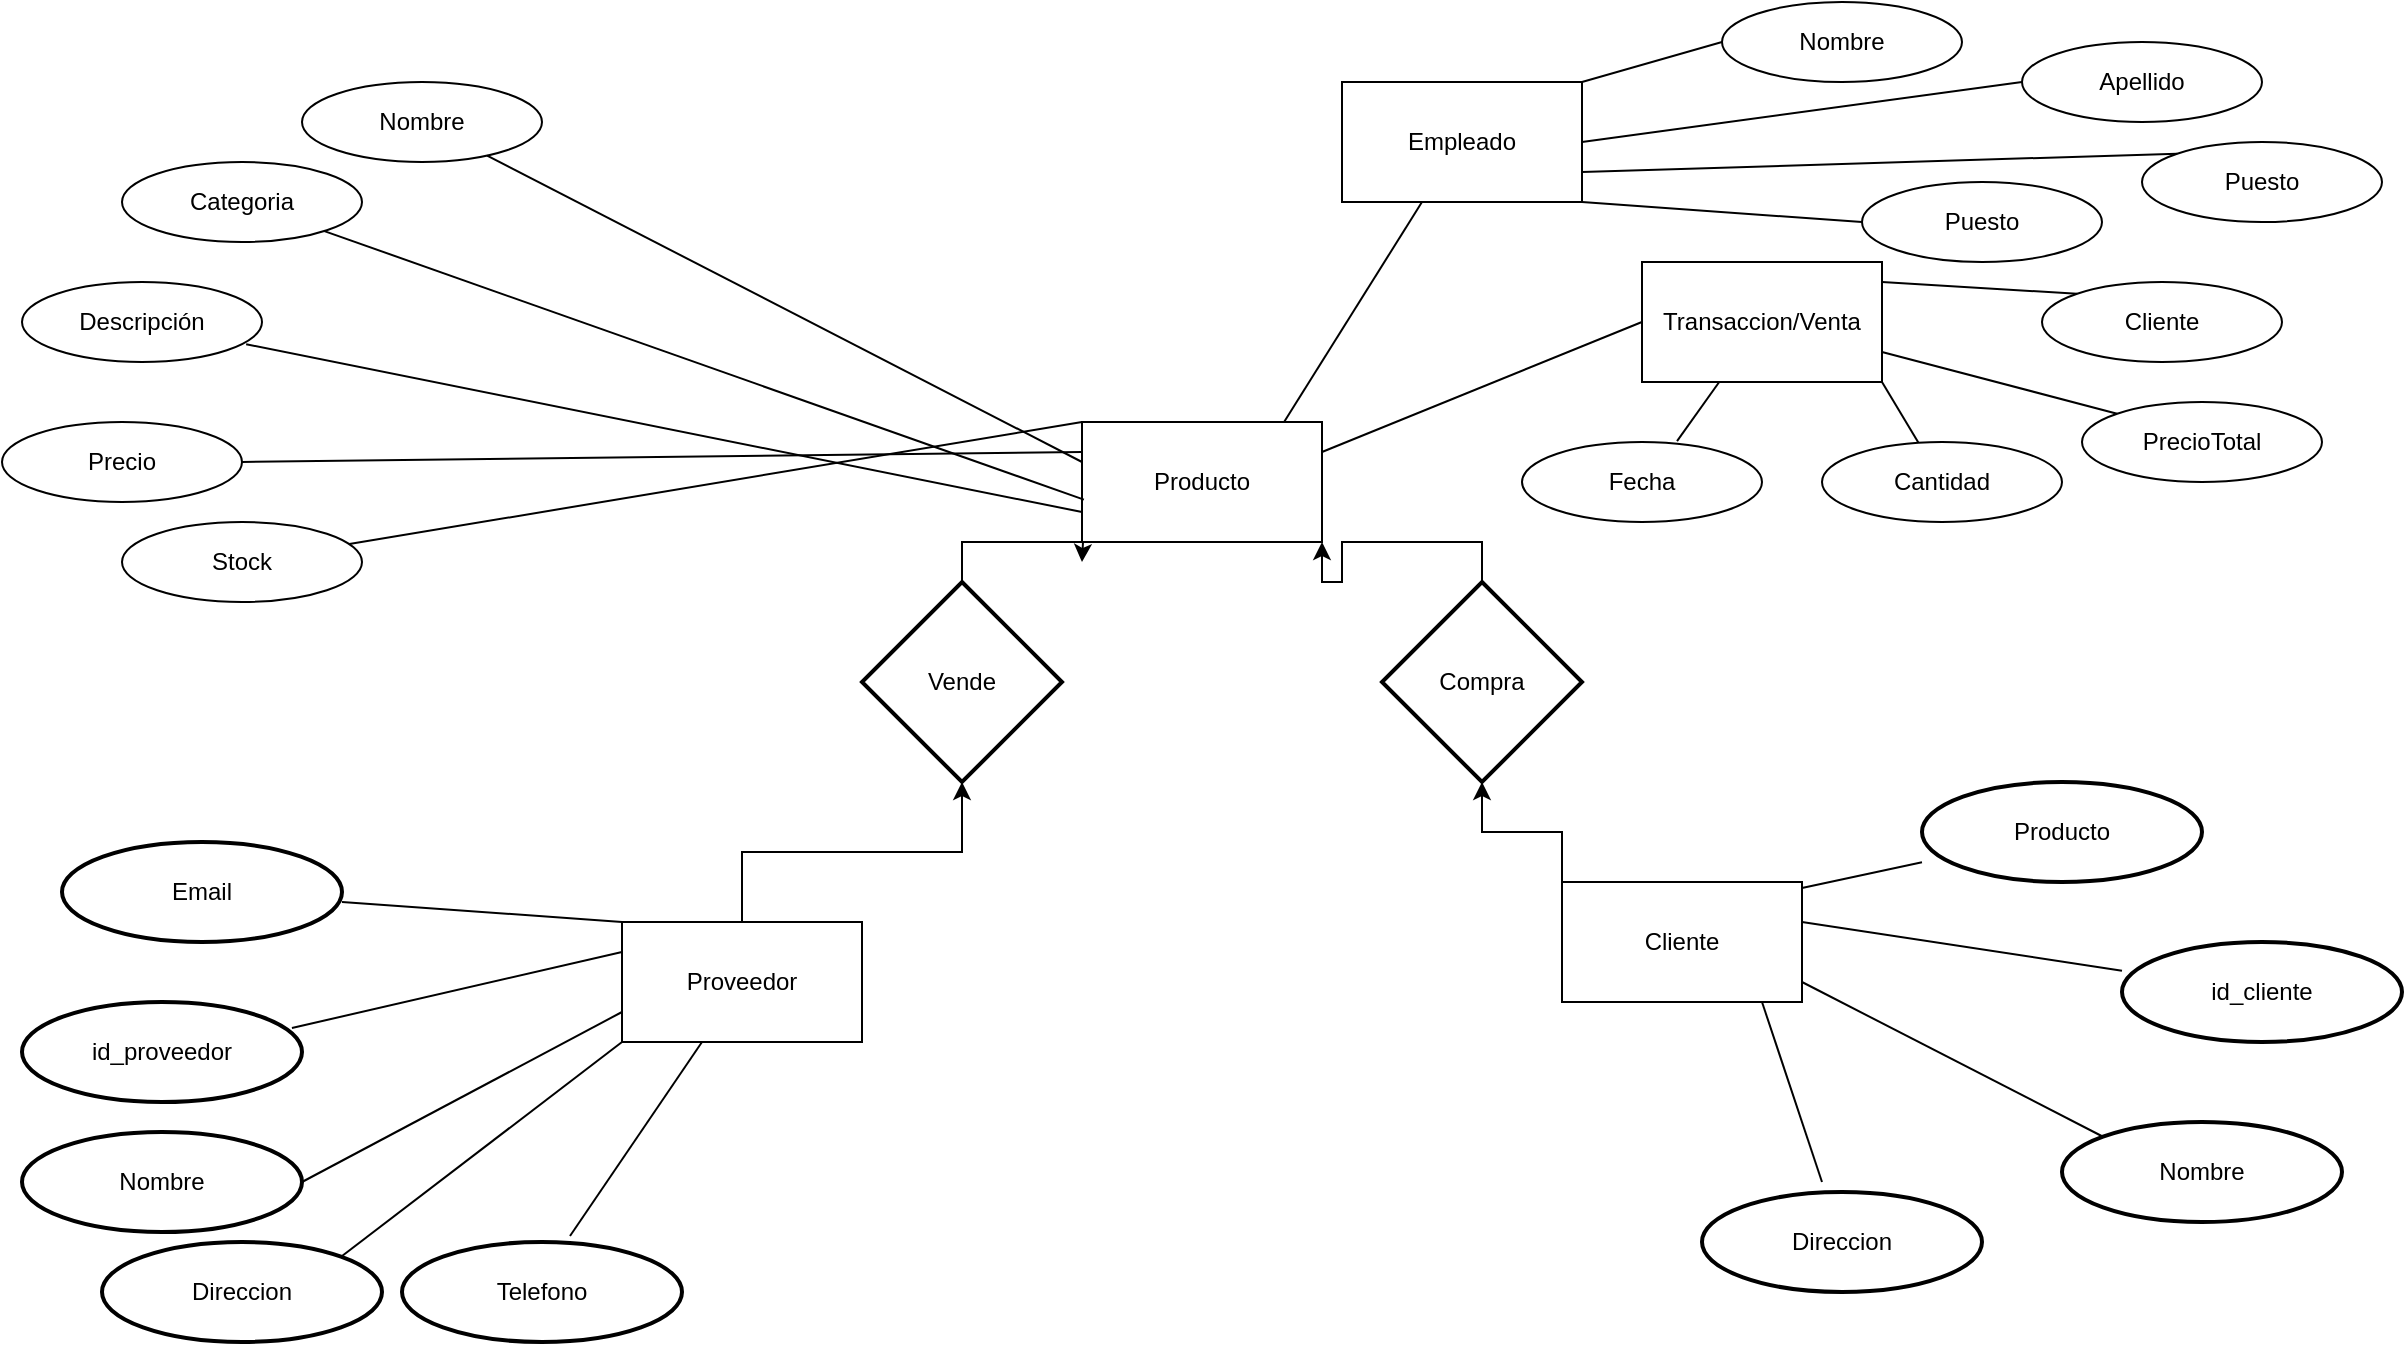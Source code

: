 <mxfile>
    <diagram name="Modelo Entidad Relacion" id="6X5oJjc_eYNXYKUeGqlE">
        <mxGraphModel dx="1489" dy="513" grid="1" gridSize="10" guides="1" tooltips="1" connect="1" arrows="1" fold="1" page="1" pageScale="1" pageWidth="827" pageHeight="1169" math="0" shadow="0">
            <root>
                <mxCell id="0"/>
                <mxCell id="1" parent="0"/>
                <mxCell id="h-8yNN9zocmhx1JUEkoD-1" value="Producto" style="rounded=0;whiteSpace=wrap;html=1;" parent="1" vertex="1">
                    <mxGeometry x="400" y="230" width="120" height="60" as="geometry"/>
                </mxCell>
                <mxCell id="h-8yNN9zocmhx1JUEkoD-16" value="" style="endArrow=none;html=1;rounded=0;entryX=0.842;entryY=0;entryDx=0;entryDy=0;entryPerimeter=0;" parent="1" target="h-8yNN9zocmhx1JUEkoD-1" edge="1">
                    <mxGeometry width="50" height="50" relative="1" as="geometry">
                        <mxPoint x="570" y="120" as="sourcePoint"/>
                        <mxPoint x="710" y="230" as="targetPoint"/>
                    </mxGeometry>
                </mxCell>
                <mxCell id="h-8yNN9zocmhx1JUEkoD-17" value="" style="endArrow=none;html=1;rounded=0;entryX=1;entryY=0.25;entryDx=0;entryDy=0;exitX=0.083;exitY=0.875;exitDx=0;exitDy=0;exitPerimeter=0;" parent="1" target="h-8yNN9zocmhx1JUEkoD-1" edge="1">
                    <mxGeometry width="50" height="50" relative="1" as="geometry">
                        <mxPoint x="679.96" y="180" as="sourcePoint"/>
                        <mxPoint x="710" y="310" as="targetPoint"/>
                    </mxGeometry>
                </mxCell>
                <mxCell id="h-8yNN9zocmhx1JUEkoD-21" style="edgeStyle=orthogonalEdgeStyle;rounded=0;orthogonalLoop=1;jettySize=auto;html=1;exitX=0.5;exitY=0;exitDx=0;exitDy=0;exitPerimeter=0;" parent="1" source="h-8yNN9zocmhx1JUEkoD-18" edge="1">
                    <mxGeometry relative="1" as="geometry">
                        <mxPoint x="400" y="300" as="targetPoint"/>
                    </mxGeometry>
                </mxCell>
                <mxCell id="h-8yNN9zocmhx1JUEkoD-18" value="Vende" style="strokeWidth=2;html=1;shape=mxgraph.flowchart.decision;whiteSpace=wrap;" parent="1" vertex="1">
                    <mxGeometry x="290" y="310" width="100" height="100" as="geometry"/>
                </mxCell>
                <mxCell id="h-8yNN9zocmhx1JUEkoD-22" value="id_cliente" style="strokeWidth=2;html=1;shape=mxgraph.flowchart.start_1;whiteSpace=wrap;" parent="1" vertex="1">
                    <mxGeometry x="920" y="490" width="140" height="50" as="geometry"/>
                </mxCell>
                <mxCell id="h-8yNN9zocmhx1JUEkoD-23" style="edgeStyle=orthogonalEdgeStyle;rounded=0;orthogonalLoop=1;jettySize=auto;html=1;exitX=0.5;exitY=1;exitDx=0;exitDy=0;exitPerimeter=0;" parent="1" source="h-8yNN9zocmhx1JUEkoD-22" target="h-8yNN9zocmhx1JUEkoD-22" edge="1">
                    <mxGeometry relative="1" as="geometry"/>
                </mxCell>
                <mxCell id="h-8yNN9zocmhx1JUEkoD-26" value="Nombre" style="strokeWidth=2;html=1;shape=mxgraph.flowchart.start_1;whiteSpace=wrap;" parent="1" vertex="1">
                    <mxGeometry x="890" y="580" width="140" height="50" as="geometry"/>
                </mxCell>
                <mxCell id="h-8yNN9zocmhx1JUEkoD-27" value="Direccion" style="strokeWidth=2;html=1;shape=mxgraph.flowchart.start_1;whiteSpace=wrap;" parent="1" vertex="1">
                    <mxGeometry x="710" y="615" width="140" height="50" as="geometry"/>
                </mxCell>
                <mxCell id="h-8yNN9zocmhx1JUEkoD-28" value="Producto" style="strokeWidth=2;html=1;shape=mxgraph.flowchart.start_1;whiteSpace=wrap;" parent="1" vertex="1">
                    <mxGeometry x="820" y="410" width="140" height="50" as="geometry"/>
                </mxCell>
                <mxCell id="h-8yNN9zocmhx1JUEkoD-42" style="edgeStyle=orthogonalEdgeStyle;rounded=0;orthogonalLoop=1;jettySize=auto;html=1;exitX=0.5;exitY=0;exitDx=0;exitDy=0;exitPerimeter=0;entryX=1;entryY=1;entryDx=0;entryDy=0;" parent="1" source="h-8yNN9zocmhx1JUEkoD-29" target="h-8yNN9zocmhx1JUEkoD-1" edge="1">
                    <mxGeometry relative="1" as="geometry"/>
                </mxCell>
                <mxCell id="h-8yNN9zocmhx1JUEkoD-29" value="Compra" style="strokeWidth=2;html=1;shape=mxgraph.flowchart.decision;whiteSpace=wrap;" parent="1" vertex="1">
                    <mxGeometry x="550" y="310" width="100" height="100" as="geometry"/>
                </mxCell>
                <mxCell id="h-8yNN9zocmhx1JUEkoD-30" style="edgeStyle=orthogonalEdgeStyle;rounded=0;orthogonalLoop=1;jettySize=auto;html=1;exitX=0.5;exitY=1;exitDx=0;exitDy=0;" parent="1" edge="1">
                    <mxGeometry relative="1" as="geometry">
                        <mxPoint x="280" y="550" as="sourcePoint"/>
                        <mxPoint x="280" y="550" as="targetPoint"/>
                    </mxGeometry>
                </mxCell>
                <mxCell id="h-8yNN9zocmhx1JUEkoD-31" value="Cliente" style="rounded=0;whiteSpace=wrap;html=1;" parent="1" vertex="1">
                    <mxGeometry x="640" y="460" width="120" height="60" as="geometry"/>
                </mxCell>
                <mxCell id="h-8yNN9zocmhx1JUEkoD-33" style="edgeStyle=orthogonalEdgeStyle;rounded=0;orthogonalLoop=1;jettySize=auto;html=1;exitX=0.5;exitY=0;exitDx=0;exitDy=0;" parent="1" source="h-8yNN9zocmhx1JUEkoD-32" target="h-8yNN9zocmhx1JUEkoD-18" edge="1">
                    <mxGeometry relative="1" as="geometry"/>
                </mxCell>
                <mxCell id="h-8yNN9zocmhx1JUEkoD-32" value="Proveedor" style="rounded=0;whiteSpace=wrap;html=1;" parent="1" vertex="1">
                    <mxGeometry x="170" y="480" width="120" height="60" as="geometry"/>
                </mxCell>
                <mxCell id="h-8yNN9zocmhx1JUEkoD-34" style="edgeStyle=orthogonalEdgeStyle;rounded=0;orthogonalLoop=1;jettySize=auto;html=1;exitX=0;exitY=0;exitDx=0;exitDy=0;entryX=0.5;entryY=1;entryDx=0;entryDy=0;entryPerimeter=0;" parent="1" source="h-8yNN9zocmhx1JUEkoD-31" target="h-8yNN9zocmhx1JUEkoD-29" edge="1">
                    <mxGeometry relative="1" as="geometry"/>
                </mxCell>
                <mxCell id="h-8yNN9zocmhx1JUEkoD-36" value="" style="endArrow=none;html=1;rounded=0;" parent="1" edge="1">
                    <mxGeometry width="50" height="50" relative="1" as="geometry">
                        <mxPoint x="770" y="610" as="sourcePoint"/>
                        <mxPoint x="740" y="520" as="targetPoint"/>
                    </mxGeometry>
                </mxCell>
                <mxCell id="h-8yNN9zocmhx1JUEkoD-39" value="" style="endArrow=none;html=1;rounded=0;exitX=0.145;exitY=0.145;exitDx=0;exitDy=0;exitPerimeter=0;" parent="1" source="h-8yNN9zocmhx1JUEkoD-26" edge="1">
                    <mxGeometry width="50" height="50" relative="1" as="geometry">
                        <mxPoint x="790" y="600" as="sourcePoint"/>
                        <mxPoint x="760" y="510" as="targetPoint"/>
                    </mxGeometry>
                </mxCell>
                <mxCell id="h-8yNN9zocmhx1JUEkoD-40" value="" style="endArrow=none;html=1;rounded=0;" parent="1" source="h-8yNN9zocmhx1JUEkoD-22" edge="1">
                    <mxGeometry width="50" height="50" relative="1" as="geometry">
                        <mxPoint x="910" y="557" as="sourcePoint"/>
                        <mxPoint x="760" y="480" as="targetPoint"/>
                    </mxGeometry>
                </mxCell>
                <mxCell id="h-8yNN9zocmhx1JUEkoD-41" value="" style="endArrow=none;html=1;rounded=0;" parent="1" source="h-8yNN9zocmhx1JUEkoD-28" edge="1">
                    <mxGeometry width="50" height="50" relative="1" as="geometry">
                        <mxPoint x="910" y="540" as="sourcePoint"/>
                        <mxPoint x="760" y="463" as="targetPoint"/>
                    </mxGeometry>
                </mxCell>
                <mxCell id="h-8yNN9zocmhx1JUEkoD-43" value="Nombre" style="strokeWidth=2;html=1;shape=mxgraph.flowchart.start_1;whiteSpace=wrap;" parent="1" vertex="1">
                    <mxGeometry x="-130" y="585" width="140" height="50" as="geometry"/>
                </mxCell>
                <mxCell id="h-8yNN9zocmhx1JUEkoD-44" value="Telefono" style="strokeWidth=2;html=1;shape=mxgraph.flowchart.start_1;whiteSpace=wrap;" parent="1" vertex="1">
                    <mxGeometry x="60" y="640" width="140" height="50" as="geometry"/>
                </mxCell>
                <mxCell id="h-8yNN9zocmhx1JUEkoD-45" value="id_proveedor" style="strokeWidth=2;html=1;shape=mxgraph.flowchart.start_1;whiteSpace=wrap;" parent="1" vertex="1">
                    <mxGeometry x="-130" y="520" width="140" height="50" as="geometry"/>
                </mxCell>
                <mxCell id="h-8yNN9zocmhx1JUEkoD-46" value="Direccion" style="strokeWidth=2;html=1;shape=mxgraph.flowchart.start_1;whiteSpace=wrap;" parent="1" vertex="1">
                    <mxGeometry x="-90" y="640" width="140" height="50" as="geometry"/>
                </mxCell>
                <mxCell id="h-8yNN9zocmhx1JUEkoD-47" value="Email" style="strokeWidth=2;html=1;shape=mxgraph.flowchart.start_1;whiteSpace=wrap;" parent="1" vertex="1">
                    <mxGeometry x="-110" y="440" width="140" height="50" as="geometry"/>
                </mxCell>
                <mxCell id="h-8yNN9zocmhx1JUEkoD-48" value="" style="endArrow=none;html=1;rounded=0;entryX=0;entryY=0;entryDx=0;entryDy=0;" parent="1" target="h-8yNN9zocmhx1JUEkoD-32" edge="1">
                    <mxGeometry width="50" height="50" relative="1" as="geometry">
                        <mxPoint x="30" y="470" as="sourcePoint"/>
                        <mxPoint x="80" y="420" as="targetPoint"/>
                    </mxGeometry>
                </mxCell>
                <mxCell id="h-8yNN9zocmhx1JUEkoD-49" value="" style="endArrow=none;html=1;rounded=0;entryX=0;entryY=0.25;entryDx=0;entryDy=0;exitX=0.964;exitY=0.26;exitDx=0;exitDy=0;exitPerimeter=0;" parent="1" source="h-8yNN9zocmhx1JUEkoD-45" target="h-8yNN9zocmhx1JUEkoD-32" edge="1">
                    <mxGeometry width="50" height="50" relative="1" as="geometry">
                        <mxPoint x="40" y="480" as="sourcePoint"/>
                        <mxPoint x="180" y="490" as="targetPoint"/>
                    </mxGeometry>
                </mxCell>
                <mxCell id="h-8yNN9zocmhx1JUEkoD-50" value="" style="endArrow=none;html=1;rounded=0;entryX=0;entryY=0.75;entryDx=0;entryDy=0;exitX=1;exitY=0.5;exitDx=0;exitDy=0;exitPerimeter=0;" parent="1" source="h-8yNN9zocmhx1JUEkoD-43" target="h-8yNN9zocmhx1JUEkoD-32" edge="1">
                    <mxGeometry width="50" height="50" relative="1" as="geometry">
                        <mxPoint x="50" y="490" as="sourcePoint"/>
                        <mxPoint x="190" y="500" as="targetPoint"/>
                    </mxGeometry>
                </mxCell>
                <mxCell id="h-8yNN9zocmhx1JUEkoD-51" value="" style="endArrow=none;html=1;rounded=0;entryX=0;entryY=1;entryDx=0;entryDy=0;exitX=0.855;exitY=0.145;exitDx=0;exitDy=0;exitPerimeter=0;" parent="1" source="h-8yNN9zocmhx1JUEkoD-46" target="h-8yNN9zocmhx1JUEkoD-32" edge="1">
                    <mxGeometry width="50" height="50" relative="1" as="geometry">
                        <mxPoint x="60" y="500" as="sourcePoint"/>
                        <mxPoint x="200" y="510" as="targetPoint"/>
                    </mxGeometry>
                </mxCell>
                <mxCell id="h-8yNN9zocmhx1JUEkoD-52" value="" style="endArrow=none;html=1;rounded=0;exitX=0.6;exitY=-0.06;exitDx=0;exitDy=0;exitPerimeter=0;" parent="1" source="h-8yNN9zocmhx1JUEkoD-44" edge="1">
                    <mxGeometry width="50" height="50" relative="1" as="geometry">
                        <mxPoint x="150" y="630" as="sourcePoint"/>
                        <mxPoint x="210" y="540" as="targetPoint"/>
                    </mxGeometry>
                </mxCell>
                <mxCell id="5" value="Empleado" style="rounded=0;whiteSpace=wrap;html=1;" parent="1" vertex="1">
                    <mxGeometry x="530" y="60" width="120" height="60" as="geometry"/>
                </mxCell>
                <mxCell id="6" value="Transaccion/Venta" style="rounded=0;whiteSpace=wrap;html=1;" parent="1" vertex="1">
                    <mxGeometry x="680" y="150" width="120" height="60" as="geometry"/>
                </mxCell>
                <mxCell id="7" value="Nombre" style="ellipse;whiteSpace=wrap;html=1;" parent="1" vertex="1">
                    <mxGeometry x="10" y="60" width="120" height="40" as="geometry"/>
                </mxCell>
                <mxCell id="8" value="Descripción" style="ellipse;whiteSpace=wrap;html=1;" parent="1" vertex="1">
                    <mxGeometry x="-130" y="160" width="120" height="40" as="geometry"/>
                </mxCell>
                <mxCell id="10" value="Precio" style="ellipse;whiteSpace=wrap;html=1;" parent="1" vertex="1">
                    <mxGeometry x="-140" y="230" width="120" height="40" as="geometry"/>
                </mxCell>
                <mxCell id="11" value="Categoria" style="ellipse;whiteSpace=wrap;html=1;" parent="1" vertex="1">
                    <mxGeometry x="-80" y="100" width="120" height="40" as="geometry"/>
                </mxCell>
                <mxCell id="12" value="Stock" style="ellipse;whiteSpace=wrap;html=1;" parent="1" vertex="1">
                    <mxGeometry x="-80" y="280" width="120" height="40" as="geometry"/>
                </mxCell>
                <mxCell id="13" value="" style="endArrow=none;html=1;" parent="1" source="7" edge="1">
                    <mxGeometry width="50" height="50" relative="1" as="geometry">
                        <mxPoint x="-30" y="220" as="sourcePoint"/>
                        <mxPoint x="400" y="250" as="targetPoint"/>
                    </mxGeometry>
                </mxCell>
                <mxCell id="14" value="" style="endArrow=none;html=1;entryX=0.008;entryY=0.647;entryDx=0;entryDy=0;entryPerimeter=0;" parent="1" source="11" target="h-8yNN9zocmhx1JUEkoD-1" edge="1">
                    <mxGeometry width="50" height="50" relative="1" as="geometry">
                        <mxPoint x="10" y="220" as="sourcePoint"/>
                        <mxPoint x="410" y="250" as="targetPoint"/>
                    </mxGeometry>
                </mxCell>
                <mxCell id="15" value="" style="endArrow=none;html=1;exitX=0.934;exitY=0.778;exitDx=0;exitDy=0;exitPerimeter=0;entryX=0;entryY=0.75;entryDx=0;entryDy=0;" parent="1" source="8" target="h-8yNN9zocmhx1JUEkoD-1" edge="1">
                    <mxGeometry width="50" height="50" relative="1" as="geometry">
                        <mxPoint x="20" y="250" as="sourcePoint"/>
                        <mxPoint x="410" y="250" as="targetPoint"/>
                    </mxGeometry>
                </mxCell>
                <mxCell id="16" value="" style="endArrow=none;html=1;exitX=1;exitY=0.5;exitDx=0;exitDy=0;entryX=0;entryY=0.25;entryDx=0;entryDy=0;" parent="1" source="10" target="h-8yNN9zocmhx1JUEkoD-1" edge="1">
                    <mxGeometry width="50" height="50" relative="1" as="geometry">
                        <mxPoint x="30" y="260" as="sourcePoint"/>
                        <mxPoint x="80" y="210" as="targetPoint"/>
                    </mxGeometry>
                </mxCell>
                <mxCell id="17" value="" style="endArrow=none;html=1;entryX=0;entryY=0;entryDx=0;entryDy=0;" parent="1" source="12" target="h-8yNN9zocmhx1JUEkoD-1" edge="1">
                    <mxGeometry width="50" height="50" relative="1" as="geometry">
                        <mxPoint x="20" y="290" as="sourcePoint"/>
                        <mxPoint x="410" y="250" as="targetPoint"/>
                    </mxGeometry>
                </mxCell>
                <mxCell id="34" value="Fecha" style="ellipse;whiteSpace=wrap;html=1;" parent="1" vertex="1">
                    <mxGeometry x="620" y="240" width="120" height="40" as="geometry"/>
                </mxCell>
                <mxCell id="35" value="Cantidad" style="ellipse;whiteSpace=wrap;html=1;" parent="1" vertex="1">
                    <mxGeometry x="770" y="240" width="120" height="40" as="geometry"/>
                </mxCell>
                <mxCell id="36" value="PrecioTotal" style="ellipse;whiteSpace=wrap;html=1;" parent="1" vertex="1">
                    <mxGeometry x="900" y="220" width="120" height="40" as="geometry"/>
                </mxCell>
                <mxCell id="37" value="Cliente" style="ellipse;whiteSpace=wrap;html=1;" parent="1" vertex="1">
                    <mxGeometry x="880" y="160" width="120" height="40" as="geometry"/>
                </mxCell>
                <mxCell id="38" value="" style="endArrow=none;html=1;exitX=0.646;exitY=-0.011;exitDx=0;exitDy=0;exitPerimeter=0;" parent="1" source="34" target="6" edge="1">
                    <mxGeometry width="50" height="50" relative="1" as="geometry">
                        <mxPoint x="560" y="210" as="sourcePoint"/>
                        <mxPoint x="610" y="160" as="targetPoint"/>
                    </mxGeometry>
                </mxCell>
                <mxCell id="40" value="" style="endArrow=none;html=1;rounded=0;exitX=0;exitY=0;exitDx=0;exitDy=0;entryX=1;entryY=0.75;entryDx=0;entryDy=0;" parent="1" source="36" target="6" edge="1">
                    <mxGeometry width="50" height="50" relative="1" as="geometry">
                        <mxPoint x="950" y="229.998" as="sourcePoint"/>
                        <mxPoint x="790.0" y="205.65" as="targetPoint"/>
                    </mxGeometry>
                </mxCell>
                <mxCell id="41" value="" style="endArrow=none;html=1;rounded=0;entryX=1;entryY=1;entryDx=0;entryDy=0;" parent="1" source="35" target="6" edge="1">
                    <mxGeometry width="50" height="50" relative="1" as="geometry">
                        <mxPoint x="927.574" y="235.858" as="sourcePoint"/>
                        <mxPoint x="810.0" y="205" as="targetPoint"/>
                    </mxGeometry>
                </mxCell>
                <mxCell id="42" value="" style="endArrow=none;html=1;rounded=0;exitX=0;exitY=0;exitDx=0;exitDy=0;entryX=1;entryY=0.75;entryDx=0;entryDy=0;" parent="1" source="37" edge="1">
                    <mxGeometry width="50" height="50" relative="1" as="geometry">
                        <mxPoint x="917.574" y="190.858" as="sourcePoint"/>
                        <mxPoint x="800.0" y="160" as="targetPoint"/>
                    </mxGeometry>
                </mxCell>
                <mxCell id="43" value="Nombre" style="ellipse;whiteSpace=wrap;html=1;" parent="1" vertex="1">
                    <mxGeometry x="720" y="20" width="120" height="40" as="geometry"/>
                </mxCell>
                <mxCell id="44" value="Apellido" style="ellipse;whiteSpace=wrap;html=1;" parent="1" vertex="1">
                    <mxGeometry x="870" y="40" width="120" height="40" as="geometry"/>
                </mxCell>
                <mxCell id="45" value="Puesto" style="ellipse;whiteSpace=wrap;html=1;" parent="1" vertex="1">
                    <mxGeometry x="790" y="110" width="120" height="40" as="geometry"/>
                </mxCell>
                <mxCell id="46" value="Puesto" style="ellipse;whiteSpace=wrap;html=1;" parent="1" vertex="1">
                    <mxGeometry x="930" y="90" width="120" height="40" as="geometry"/>
                </mxCell>
                <mxCell id="47" value="" style="endArrow=none;html=1;entryX=0;entryY=0.5;entryDx=0;entryDy=0;exitX=1;exitY=0;exitDx=0;exitDy=0;" parent="1" source="5" target="43" edge="1">
                    <mxGeometry width="50" height="50" relative="1" as="geometry">
                        <mxPoint x="560" y="210" as="sourcePoint"/>
                        <mxPoint x="610" y="160" as="targetPoint"/>
                    </mxGeometry>
                </mxCell>
                <mxCell id="48" value="" style="endArrow=none;html=1;entryX=0;entryY=0.5;entryDx=0;entryDy=0;exitX=1;exitY=1;exitDx=0;exitDy=0;" parent="1" source="5" target="45" edge="1">
                    <mxGeometry width="50" height="50" relative="1" as="geometry">
                        <mxPoint x="660.0" y="90" as="sourcePoint"/>
                        <mxPoint x="720.0" y="80" as="targetPoint"/>
                    </mxGeometry>
                </mxCell>
                <mxCell id="49" value="" style="endArrow=none;html=1;entryX=0;entryY=0.5;entryDx=0;entryDy=0;exitX=1;exitY=0.5;exitDx=0;exitDy=0;" parent="1" source="5" target="44" edge="1">
                    <mxGeometry width="50" height="50" relative="1" as="geometry">
                        <mxPoint x="670.0" y="80" as="sourcePoint"/>
                        <mxPoint x="730.0" y="70" as="targetPoint"/>
                    </mxGeometry>
                </mxCell>
                <mxCell id="50" value="" style="endArrow=none;html=1;entryX=0;entryY=0;entryDx=0;entryDy=0;exitX=1;exitY=0.75;exitDx=0;exitDy=0;" parent="1" source="5" target="46" edge="1">
                    <mxGeometry width="50" height="50" relative="1" as="geometry">
                        <mxPoint x="660.0" y="100" as="sourcePoint"/>
                        <mxPoint x="880.0" y="70" as="targetPoint"/>
                    </mxGeometry>
                </mxCell>
            </root>
        </mxGraphModel>
    </diagram>
    <diagram id="PcM_eBLGwyFcFCv4Wu1o" name="Modelo Relacional">
        <mxGraphModel dx="883" dy="684" grid="1" gridSize="10" guides="1" tooltips="1" connect="1" arrows="1" fold="1" page="1" pageScale="1" pageWidth="850" pageHeight="1100" math="0" shadow="0">
            <root>
                <mxCell id="0"/>
                <mxCell id="1" parent="0"/>
                <mxCell id="H16u7qCdbEKzT0H-sfiq-1" value="" style="shape=tableRow;horizontal=0;startSize=0;swimlaneHead=0;swimlaneBody=0;fillColor=none;collapsible=0;dropTarget=0;points=[[0,0.5],[1,0.5]];portConstraint=eastwest;top=0;left=0;right=0;bottom=0;" parent="1" vertex="1">
                    <mxGeometry x="590" y="230" width="180" height="30" as="geometry"/>
                </mxCell>
                <mxCell id="H16u7qCdbEKzT0H-sfiq-2" value="" style="shape=partialRectangle;connectable=0;fillColor=none;top=0;left=0;bottom=0;right=0;editable=1;overflow=hidden;whiteSpace=wrap;html=1;" parent="H16u7qCdbEKzT0H-sfiq-1" vertex="1">
                    <mxGeometry width="30" height="30" as="geometry">
                        <mxRectangle width="30" height="30" as="alternateBounds"/>
                    </mxGeometry>
                </mxCell>
                <mxCell id="H16u7qCdbEKzT0H-sfiq-3" value="Producto" style="shape=table;startSize=30;container=1;collapsible=1;childLayout=tableLayout;fixedRows=1;rowLines=0;fontStyle=1;align=center;resizeLast=1;html=1;" parent="1" vertex="1">
                    <mxGeometry x="320" width="180" height="240" as="geometry"/>
                </mxCell>
                <mxCell id="H16u7qCdbEKzT0H-sfiq-4" value="" style="shape=tableRow;horizontal=0;startSize=0;swimlaneHead=0;swimlaneBody=0;fillColor=none;collapsible=0;dropTarget=0;points=[[0,0.5],[1,0.5]];portConstraint=eastwest;top=0;left=0;right=0;bottom=1;" parent="H16u7qCdbEKzT0H-sfiq-3" vertex="1">
                    <mxGeometry y="30" width="180" height="30" as="geometry"/>
                </mxCell>
                <mxCell id="H16u7qCdbEKzT0H-sfiq-5" value="PK" style="shape=partialRectangle;connectable=0;fillColor=none;top=0;left=0;bottom=0;right=0;fontStyle=1;overflow=hidden;whiteSpace=wrap;html=1;" parent="H16u7qCdbEKzT0H-sfiq-4" vertex="1">
                    <mxGeometry width="30" height="30" as="geometry">
                        <mxRectangle width="30" height="30" as="alternateBounds"/>
                    </mxGeometry>
                </mxCell>
                <mxCell id="H16u7qCdbEKzT0H-sfiq-6" value="ID_Producto" style="shape=partialRectangle;connectable=0;fillColor=none;top=0;left=0;bottom=0;right=0;align=left;spacingLeft=6;fontStyle=5;overflow=hidden;whiteSpace=wrap;html=1;" parent="H16u7qCdbEKzT0H-sfiq-4" vertex="1">
                    <mxGeometry x="30" width="150" height="30" as="geometry">
                        <mxRectangle width="150" height="30" as="alternateBounds"/>
                    </mxGeometry>
                </mxCell>
                <mxCell id="H16u7qCdbEKzT0H-sfiq-7" value="" style="shape=tableRow;horizontal=0;startSize=0;swimlaneHead=0;swimlaneBody=0;fillColor=none;collapsible=0;dropTarget=0;points=[[0,0.5],[1,0.5]];portConstraint=eastwest;top=0;left=0;right=0;bottom=0;" parent="H16u7qCdbEKzT0H-sfiq-3" vertex="1">
                    <mxGeometry y="60" width="180" height="30" as="geometry"/>
                </mxCell>
                <mxCell id="H16u7qCdbEKzT0H-sfiq-8" value="" style="shape=partialRectangle;connectable=0;fillColor=none;top=0;left=0;bottom=0;right=0;editable=1;overflow=hidden;whiteSpace=wrap;html=1;" parent="H16u7qCdbEKzT0H-sfiq-7" vertex="1">
                    <mxGeometry width="30" height="30" as="geometry">
                        <mxRectangle width="30" height="30" as="alternateBounds"/>
                    </mxGeometry>
                </mxCell>
                <mxCell id="H16u7qCdbEKzT0H-sfiq-9" value="" style="shape=partialRectangle;connectable=0;fillColor=none;top=0;left=0;bottom=0;right=0;align=left;spacingLeft=6;overflow=hidden;whiteSpace=wrap;html=1;" parent="H16u7qCdbEKzT0H-sfiq-7" vertex="1">
                    <mxGeometry x="30" width="150" height="30" as="geometry">
                        <mxRectangle width="150" height="30" as="alternateBounds"/>
                    </mxGeometry>
                </mxCell>
                <mxCell id="H16u7qCdbEKzT0H-sfiq-10" value="" style="shape=tableRow;horizontal=0;startSize=0;swimlaneHead=0;swimlaneBody=0;fillColor=none;collapsible=0;dropTarget=0;points=[[0,0.5],[1,0.5]];portConstraint=eastwest;top=0;left=0;right=0;bottom=0;" parent="H16u7qCdbEKzT0H-sfiq-3" vertex="1">
                    <mxGeometry y="90" width="180" height="30" as="geometry"/>
                </mxCell>
                <mxCell id="H16u7qCdbEKzT0H-sfiq-11" value="" style="shape=partialRectangle;connectable=0;fillColor=none;top=0;left=0;bottom=0;right=0;editable=1;overflow=hidden;whiteSpace=wrap;html=1;" parent="H16u7qCdbEKzT0H-sfiq-10" vertex="1">
                    <mxGeometry width="30" height="30" as="geometry">
                        <mxRectangle width="30" height="30" as="alternateBounds"/>
                    </mxGeometry>
                </mxCell>
                <mxCell id="H16u7qCdbEKzT0H-sfiq-12" value="Nombre VARCHAR(50)" style="shape=partialRectangle;connectable=0;fillColor=none;top=0;left=0;bottom=0;right=0;align=left;spacingLeft=6;overflow=hidden;whiteSpace=wrap;html=1;" parent="H16u7qCdbEKzT0H-sfiq-10" vertex="1">
                    <mxGeometry x="30" width="150" height="30" as="geometry">
                        <mxRectangle width="150" height="30" as="alternateBounds"/>
                    </mxGeometry>
                </mxCell>
                <mxCell id="H16u7qCdbEKzT0H-sfiq-13" value="" style="shape=tableRow;horizontal=0;startSize=0;swimlaneHead=0;swimlaneBody=0;fillColor=none;collapsible=0;dropTarget=0;points=[[0,0.5],[1,0.5]];portConstraint=eastwest;top=0;left=0;right=0;bottom=0;" parent="H16u7qCdbEKzT0H-sfiq-3" vertex="1">
                    <mxGeometry y="120" width="180" height="30" as="geometry"/>
                </mxCell>
                <mxCell id="H16u7qCdbEKzT0H-sfiq-14" value="" style="shape=partialRectangle;connectable=0;fillColor=none;top=0;left=0;bottom=0;right=0;editable=1;overflow=hidden;whiteSpace=wrap;html=1;" parent="H16u7qCdbEKzT0H-sfiq-13" vertex="1">
                    <mxGeometry width="30" height="30" as="geometry">
                        <mxRectangle width="30" height="30" as="alternateBounds"/>
                    </mxGeometry>
                </mxCell>
                <mxCell id="H16u7qCdbEKzT0H-sfiq-15" value="Descripción VARCHAR(100)" style="shape=partialRectangle;connectable=0;fillColor=none;top=0;left=0;bottom=0;right=0;align=left;spacingLeft=6;overflow=hidden;whiteSpace=wrap;html=1;" parent="H16u7qCdbEKzT0H-sfiq-13" vertex="1">
                    <mxGeometry x="30" width="150" height="30" as="geometry">
                        <mxRectangle width="150" height="30" as="alternateBounds"/>
                    </mxGeometry>
                </mxCell>
                <mxCell id="H16u7qCdbEKzT0H-sfiq-16" style="shape=tableRow;horizontal=0;startSize=0;swimlaneHead=0;swimlaneBody=0;fillColor=none;collapsible=0;dropTarget=0;points=[[0,0.5],[1,0.5]];portConstraint=eastwest;top=0;left=0;right=0;bottom=0;" parent="H16u7qCdbEKzT0H-sfiq-3" vertex="1">
                    <mxGeometry y="150" width="180" height="30" as="geometry"/>
                </mxCell>
                <mxCell id="H16u7qCdbEKzT0H-sfiq-17" style="shape=partialRectangle;connectable=0;fillColor=none;top=0;left=0;bottom=0;right=0;editable=1;overflow=hidden;whiteSpace=wrap;html=1;" parent="H16u7qCdbEKzT0H-sfiq-16" vertex="1">
                    <mxGeometry width="30" height="30" as="geometry">
                        <mxRectangle width="30" height="30" as="alternateBounds"/>
                    </mxGeometry>
                </mxCell>
                <mxCell id="H16u7qCdbEKzT0H-sfiq-18" value="Precio DECIMAL(10,2)" style="shape=partialRectangle;connectable=0;fillColor=none;top=0;left=0;bottom=0;right=0;align=left;spacingLeft=6;overflow=hidden;whiteSpace=wrap;html=1;" parent="H16u7qCdbEKzT0H-sfiq-16" vertex="1">
                    <mxGeometry x="30" width="150" height="30" as="geometry">
                        <mxRectangle width="150" height="30" as="alternateBounds"/>
                    </mxGeometry>
                </mxCell>
                <mxCell id="H16u7qCdbEKzT0H-sfiq-19" style="shape=tableRow;horizontal=0;startSize=0;swimlaneHead=0;swimlaneBody=0;fillColor=none;collapsible=0;dropTarget=0;points=[[0,0.5],[1,0.5]];portConstraint=eastwest;top=0;left=0;right=0;bottom=0;" parent="H16u7qCdbEKzT0H-sfiq-3" vertex="1">
                    <mxGeometry y="180" width="180" height="30" as="geometry"/>
                </mxCell>
                <mxCell id="H16u7qCdbEKzT0H-sfiq-20" style="shape=partialRectangle;connectable=0;fillColor=none;top=0;left=0;bottom=0;right=0;editable=1;overflow=hidden;whiteSpace=wrap;html=1;" parent="H16u7qCdbEKzT0H-sfiq-19" vertex="1">
                    <mxGeometry width="30" height="30" as="geometry">
                        <mxRectangle width="30" height="30" as="alternateBounds"/>
                    </mxGeometry>
                </mxCell>
                <mxCell id="H16u7qCdbEKzT0H-sfiq-21" value="Categoria VARCHAR(50)" style="shape=partialRectangle;connectable=0;fillColor=none;top=0;left=0;bottom=0;right=0;align=left;spacingLeft=6;overflow=hidden;whiteSpace=wrap;html=1;" parent="H16u7qCdbEKzT0H-sfiq-19" vertex="1">
                    <mxGeometry x="30" width="150" height="30" as="geometry">
                        <mxRectangle width="150" height="30" as="alternateBounds"/>
                    </mxGeometry>
                </mxCell>
                <mxCell id="H16u7qCdbEKzT0H-sfiq-22" style="shape=tableRow;horizontal=0;startSize=0;swimlaneHead=0;swimlaneBody=0;fillColor=none;collapsible=0;dropTarget=0;points=[[0,0.5],[1,0.5]];portConstraint=eastwest;top=0;left=0;right=0;bottom=0;" parent="H16u7qCdbEKzT0H-sfiq-3" vertex="1">
                    <mxGeometry y="210" width="180" height="30" as="geometry"/>
                </mxCell>
                <mxCell id="H16u7qCdbEKzT0H-sfiq-23" style="shape=partialRectangle;connectable=0;fillColor=none;top=0;left=0;bottom=0;right=0;editable=1;overflow=hidden;whiteSpace=wrap;html=1;" parent="H16u7qCdbEKzT0H-sfiq-22" vertex="1">
                    <mxGeometry width="30" height="30" as="geometry">
                        <mxRectangle width="30" height="30" as="alternateBounds"/>
                    </mxGeometry>
                </mxCell>
                <mxCell id="H16u7qCdbEKzT0H-sfiq-24" value="Stock INT" style="shape=partialRectangle;connectable=0;fillColor=none;top=0;left=0;bottom=0;right=0;align=left;spacingLeft=6;overflow=hidden;whiteSpace=wrap;html=1;" parent="H16u7qCdbEKzT0H-sfiq-22" vertex="1">
                    <mxGeometry x="30" width="150" height="30" as="geometry">
                        <mxRectangle width="150" height="30" as="alternateBounds"/>
                    </mxGeometry>
                </mxCell>
                <mxCell id="H16u7qCdbEKzT0H-sfiq-25" value="Cliente" style="shape=table;startSize=30;container=1;collapsible=1;childLayout=tableLayout;fixedRows=1;rowLines=0;fontStyle=1;align=center;resizeLast=1;html=1;" parent="1" vertex="1">
                    <mxGeometry x="620" y="145" width="180" height="210" as="geometry"/>
                </mxCell>
                <mxCell id="H16u7qCdbEKzT0H-sfiq-26" value="" style="shape=tableRow;horizontal=0;startSize=0;swimlaneHead=0;swimlaneBody=0;fillColor=none;collapsible=0;dropTarget=0;points=[[0,0.5],[1,0.5]];portConstraint=eastwest;top=0;left=0;right=0;bottom=1;" parent="H16u7qCdbEKzT0H-sfiq-25" vertex="1">
                    <mxGeometry y="30" width="180" height="30" as="geometry"/>
                </mxCell>
                <mxCell id="H16u7qCdbEKzT0H-sfiq-27" value="PK" style="shape=partialRectangle;connectable=0;fillColor=none;top=0;left=0;bottom=0;right=0;fontStyle=1;overflow=hidden;whiteSpace=wrap;html=1;" parent="H16u7qCdbEKzT0H-sfiq-26" vertex="1">
                    <mxGeometry width="30" height="30" as="geometry">
                        <mxRectangle width="30" height="30" as="alternateBounds"/>
                    </mxGeometry>
                </mxCell>
                <mxCell id="H16u7qCdbEKzT0H-sfiq-28" value="ID_Cliente" style="shape=partialRectangle;connectable=0;fillColor=none;top=0;left=0;bottom=0;right=0;align=left;spacingLeft=6;fontStyle=5;overflow=hidden;whiteSpace=wrap;html=1;" parent="H16u7qCdbEKzT0H-sfiq-26" vertex="1">
                    <mxGeometry x="30" width="150" height="30" as="geometry">
                        <mxRectangle width="150" height="30" as="alternateBounds"/>
                    </mxGeometry>
                </mxCell>
                <mxCell id="H16u7qCdbEKzT0H-sfiq-29" value="" style="shape=tableRow;horizontal=0;startSize=0;swimlaneHead=0;swimlaneBody=0;fillColor=none;collapsible=0;dropTarget=0;points=[[0,0.5],[1,0.5]];portConstraint=eastwest;top=0;left=0;right=0;bottom=0;" parent="H16u7qCdbEKzT0H-sfiq-25" vertex="1">
                    <mxGeometry y="60" width="180" height="30" as="geometry"/>
                </mxCell>
                <mxCell id="H16u7qCdbEKzT0H-sfiq-30" value="" style="shape=partialRectangle;connectable=0;fillColor=none;top=0;left=0;bottom=0;right=0;editable=1;overflow=hidden;whiteSpace=wrap;html=1;" parent="H16u7qCdbEKzT0H-sfiq-29" vertex="1">
                    <mxGeometry width="30" height="30" as="geometry">
                        <mxRectangle width="30" height="30" as="alternateBounds"/>
                    </mxGeometry>
                </mxCell>
                <mxCell id="H16u7qCdbEKzT0H-sfiq-31" value="" style="shape=partialRectangle;connectable=0;fillColor=none;top=0;left=0;bottom=0;right=0;align=left;spacingLeft=6;overflow=hidden;whiteSpace=wrap;html=1;" parent="H16u7qCdbEKzT0H-sfiq-29" vertex="1">
                    <mxGeometry x="30" width="150" height="30" as="geometry">
                        <mxRectangle width="150" height="30" as="alternateBounds"/>
                    </mxGeometry>
                </mxCell>
                <mxCell id="H16u7qCdbEKzT0H-sfiq-32" value="" style="shape=tableRow;horizontal=0;startSize=0;swimlaneHead=0;swimlaneBody=0;fillColor=none;collapsible=0;dropTarget=0;points=[[0,0.5],[1,0.5]];portConstraint=eastwest;top=0;left=0;right=0;bottom=0;" parent="H16u7qCdbEKzT0H-sfiq-25" vertex="1">
                    <mxGeometry y="90" width="180" height="30" as="geometry"/>
                </mxCell>
                <mxCell id="H16u7qCdbEKzT0H-sfiq-33" value="" style="shape=partialRectangle;connectable=0;fillColor=none;top=0;left=0;bottom=0;right=0;editable=1;overflow=hidden;whiteSpace=wrap;html=1;" parent="H16u7qCdbEKzT0H-sfiq-32" vertex="1">
                    <mxGeometry width="30" height="30" as="geometry">
                        <mxRectangle width="30" height="30" as="alternateBounds"/>
                    </mxGeometry>
                </mxCell>
                <mxCell id="H16u7qCdbEKzT0H-sfiq-34" value="Nombre VARCHAR(50)" style="shape=partialRectangle;connectable=0;fillColor=none;top=0;left=0;bottom=0;right=0;align=left;spacingLeft=6;overflow=hidden;whiteSpace=wrap;html=1;" parent="H16u7qCdbEKzT0H-sfiq-32" vertex="1">
                    <mxGeometry x="30" width="150" height="30" as="geometry">
                        <mxRectangle width="150" height="30" as="alternateBounds"/>
                    </mxGeometry>
                </mxCell>
                <mxCell id="H16u7qCdbEKzT0H-sfiq-35" value="" style="shape=tableRow;horizontal=0;startSize=0;swimlaneHead=0;swimlaneBody=0;fillColor=none;collapsible=0;dropTarget=0;points=[[0,0.5],[1,0.5]];portConstraint=eastwest;top=0;left=0;right=0;bottom=0;" parent="H16u7qCdbEKzT0H-sfiq-25" vertex="1">
                    <mxGeometry y="120" width="180" height="30" as="geometry"/>
                </mxCell>
                <mxCell id="H16u7qCdbEKzT0H-sfiq-36" value="" style="shape=partialRectangle;connectable=0;fillColor=none;top=0;left=0;bottom=0;right=0;editable=1;overflow=hidden;whiteSpace=wrap;html=1;" parent="H16u7qCdbEKzT0H-sfiq-35" vertex="1">
                    <mxGeometry width="30" height="30" as="geometry">
                        <mxRectangle width="30" height="30" as="alternateBounds"/>
                    </mxGeometry>
                </mxCell>
                <mxCell id="H16u7qCdbEKzT0H-sfiq-37" value="Apellido VARCHAR(50)" style="shape=partialRectangle;connectable=0;fillColor=none;top=0;left=0;bottom=0;right=0;align=left;spacingLeft=6;overflow=hidden;whiteSpace=wrap;html=1;" parent="H16u7qCdbEKzT0H-sfiq-35" vertex="1">
                    <mxGeometry x="30" width="150" height="30" as="geometry">
                        <mxRectangle width="150" height="30" as="alternateBounds"/>
                    </mxGeometry>
                </mxCell>
                <mxCell id="H16u7qCdbEKzT0H-sfiq-38" style="shape=tableRow;horizontal=0;startSize=0;swimlaneHead=0;swimlaneBody=0;fillColor=none;collapsible=0;dropTarget=0;points=[[0,0.5],[1,0.5]];portConstraint=eastwest;top=0;left=0;right=0;bottom=0;" parent="H16u7qCdbEKzT0H-sfiq-25" vertex="1">
                    <mxGeometry y="150" width="180" height="30" as="geometry"/>
                </mxCell>
                <mxCell id="H16u7qCdbEKzT0H-sfiq-39" style="shape=partialRectangle;connectable=0;fillColor=none;top=0;left=0;bottom=0;right=0;editable=1;overflow=hidden;whiteSpace=wrap;html=1;" parent="H16u7qCdbEKzT0H-sfiq-38" vertex="1">
                    <mxGeometry width="30" height="30" as="geometry">
                        <mxRectangle width="30" height="30" as="alternateBounds"/>
                    </mxGeometry>
                </mxCell>
                <mxCell id="H16u7qCdbEKzT0H-sfiq-40" value="Telefono CHAR(13)" style="shape=partialRectangle;connectable=0;fillColor=none;top=0;left=0;bottom=0;right=0;align=left;spacingLeft=6;overflow=hidden;whiteSpace=wrap;html=1;" parent="H16u7qCdbEKzT0H-sfiq-38" vertex="1">
                    <mxGeometry x="30" width="150" height="30" as="geometry">
                        <mxRectangle width="150" height="30" as="alternateBounds"/>
                    </mxGeometry>
                </mxCell>
                <mxCell id="H16u7qCdbEKzT0H-sfiq-41" style="shape=tableRow;horizontal=0;startSize=0;swimlaneHead=0;swimlaneBody=0;fillColor=none;collapsible=0;dropTarget=0;points=[[0,0.5],[1,0.5]];portConstraint=eastwest;top=0;left=0;right=0;bottom=0;" parent="H16u7qCdbEKzT0H-sfiq-25" vertex="1">
                    <mxGeometry y="180" width="180" height="30" as="geometry"/>
                </mxCell>
                <mxCell id="H16u7qCdbEKzT0H-sfiq-42" style="shape=partialRectangle;connectable=0;fillColor=none;top=0;left=0;bottom=0;right=0;editable=1;overflow=hidden;whiteSpace=wrap;html=1;" parent="H16u7qCdbEKzT0H-sfiq-41" vertex="1">
                    <mxGeometry width="30" height="30" as="geometry">
                        <mxRectangle width="30" height="30" as="alternateBounds"/>
                    </mxGeometry>
                </mxCell>
                <mxCell id="H16u7qCdbEKzT0H-sfiq-43" value="Direccion VARCHAR(150)" style="shape=partialRectangle;connectable=0;fillColor=none;top=0;left=0;bottom=0;right=0;align=left;spacingLeft=6;overflow=hidden;whiteSpace=wrap;html=1;" parent="H16u7qCdbEKzT0H-sfiq-41" vertex="1">
                    <mxGeometry x="30" width="150" height="30" as="geometry">
                        <mxRectangle width="150" height="30" as="alternateBounds"/>
                    </mxGeometry>
                </mxCell>
                <mxCell id="H16u7qCdbEKzT0H-sfiq-44" value="Proveedor" style="shape=table;startSize=30;container=1;collapsible=1;childLayout=tableLayout;fixedRows=1;rowLines=0;fontStyle=1;align=center;resizeLast=1;html=1;" parent="1" vertex="1">
                    <mxGeometry x="950" width="180" height="180" as="geometry"/>
                </mxCell>
                <mxCell id="H16u7qCdbEKzT0H-sfiq-45" value="" style="shape=tableRow;horizontal=0;startSize=0;swimlaneHead=0;swimlaneBody=0;fillColor=none;collapsible=0;dropTarget=0;points=[[0,0.5],[1,0.5]];portConstraint=eastwest;top=0;left=0;right=0;bottom=1;" parent="H16u7qCdbEKzT0H-sfiq-44" vertex="1">
                    <mxGeometry y="30" width="180" height="30" as="geometry"/>
                </mxCell>
                <mxCell id="H16u7qCdbEKzT0H-sfiq-46" value="PK" style="shape=partialRectangle;connectable=0;fillColor=none;top=0;left=0;bottom=0;right=0;fontStyle=1;overflow=hidden;whiteSpace=wrap;html=1;" parent="H16u7qCdbEKzT0H-sfiq-45" vertex="1">
                    <mxGeometry width="30" height="30" as="geometry">
                        <mxRectangle width="30" height="30" as="alternateBounds"/>
                    </mxGeometry>
                </mxCell>
                <mxCell id="H16u7qCdbEKzT0H-sfiq-47" value="ID_Provedor" style="shape=partialRectangle;connectable=0;fillColor=none;top=0;left=0;bottom=0;right=0;align=left;spacingLeft=6;fontStyle=5;overflow=hidden;whiteSpace=wrap;html=1;" parent="H16u7qCdbEKzT0H-sfiq-45" vertex="1">
                    <mxGeometry x="30" width="150" height="30" as="geometry">
                        <mxRectangle width="150" height="30" as="alternateBounds"/>
                    </mxGeometry>
                </mxCell>
                <mxCell id="H16u7qCdbEKzT0H-sfiq-48" value="" style="shape=tableRow;horizontal=0;startSize=0;swimlaneHead=0;swimlaneBody=0;fillColor=none;collapsible=0;dropTarget=0;points=[[0,0.5],[1,0.5]];portConstraint=eastwest;top=0;left=0;right=0;bottom=0;" parent="H16u7qCdbEKzT0H-sfiq-44" vertex="1">
                    <mxGeometry y="60" width="180" height="30" as="geometry"/>
                </mxCell>
                <mxCell id="H16u7qCdbEKzT0H-sfiq-49" value="" style="shape=partialRectangle;connectable=0;fillColor=none;top=0;left=0;bottom=0;right=0;editable=1;overflow=hidden;whiteSpace=wrap;html=1;" parent="H16u7qCdbEKzT0H-sfiq-48" vertex="1">
                    <mxGeometry width="30" height="30" as="geometry">
                        <mxRectangle width="30" height="30" as="alternateBounds"/>
                    </mxGeometry>
                </mxCell>
                <mxCell id="H16u7qCdbEKzT0H-sfiq-50" value="" style="shape=partialRectangle;connectable=0;fillColor=none;top=0;left=0;bottom=0;right=0;align=left;spacingLeft=6;overflow=hidden;whiteSpace=wrap;html=1;" parent="H16u7qCdbEKzT0H-sfiq-48" vertex="1">
                    <mxGeometry x="30" width="150" height="30" as="geometry">
                        <mxRectangle width="150" height="30" as="alternateBounds"/>
                    </mxGeometry>
                </mxCell>
                <mxCell id="H16u7qCdbEKzT0H-sfiq-51" value="" style="shape=tableRow;horizontal=0;startSize=0;swimlaneHead=0;swimlaneBody=0;fillColor=none;collapsible=0;dropTarget=0;points=[[0,0.5],[1,0.5]];portConstraint=eastwest;top=0;left=0;right=0;bottom=0;" parent="H16u7qCdbEKzT0H-sfiq-44" vertex="1">
                    <mxGeometry y="90" width="180" height="30" as="geometry"/>
                </mxCell>
                <mxCell id="H16u7qCdbEKzT0H-sfiq-52" value="" style="shape=partialRectangle;connectable=0;fillColor=none;top=0;left=0;bottom=0;right=0;editable=1;overflow=hidden;whiteSpace=wrap;html=1;" parent="H16u7qCdbEKzT0H-sfiq-51" vertex="1">
                    <mxGeometry width="30" height="30" as="geometry">
                        <mxRectangle width="30" height="30" as="alternateBounds"/>
                    </mxGeometry>
                </mxCell>
                <mxCell id="H16u7qCdbEKzT0H-sfiq-53" value="Nombre VARCHAR(50)" style="shape=partialRectangle;connectable=0;fillColor=none;top=0;left=0;bottom=0;right=0;align=left;spacingLeft=6;overflow=hidden;whiteSpace=wrap;html=1;" parent="H16u7qCdbEKzT0H-sfiq-51" vertex="1">
                    <mxGeometry x="30" width="150" height="30" as="geometry">
                        <mxRectangle width="150" height="30" as="alternateBounds"/>
                    </mxGeometry>
                </mxCell>
                <mxCell id="H16u7qCdbEKzT0H-sfiq-54" value="" style="shape=tableRow;horizontal=0;startSize=0;swimlaneHead=0;swimlaneBody=0;fillColor=none;collapsible=0;dropTarget=0;points=[[0,0.5],[1,0.5]];portConstraint=eastwest;top=0;left=0;right=0;bottom=0;" parent="H16u7qCdbEKzT0H-sfiq-44" vertex="1">
                    <mxGeometry y="120" width="180" height="30" as="geometry"/>
                </mxCell>
                <mxCell id="H16u7qCdbEKzT0H-sfiq-55" value="" style="shape=partialRectangle;connectable=0;fillColor=none;top=0;left=0;bottom=0;right=0;editable=1;overflow=hidden;whiteSpace=wrap;html=1;" parent="H16u7qCdbEKzT0H-sfiq-54" vertex="1">
                    <mxGeometry width="30" height="30" as="geometry">
                        <mxRectangle width="30" height="30" as="alternateBounds"/>
                    </mxGeometry>
                </mxCell>
                <mxCell id="H16u7qCdbEKzT0H-sfiq-56" value="Telefono CHAR(13)" style="shape=partialRectangle;connectable=0;fillColor=none;top=0;left=0;bottom=0;right=0;align=left;spacingLeft=6;overflow=hidden;whiteSpace=wrap;html=1;" parent="H16u7qCdbEKzT0H-sfiq-54" vertex="1">
                    <mxGeometry x="30" width="150" height="30" as="geometry">
                        <mxRectangle width="150" height="30" as="alternateBounds"/>
                    </mxGeometry>
                </mxCell>
                <mxCell id="H16u7qCdbEKzT0H-sfiq-57" style="shape=tableRow;horizontal=0;startSize=0;swimlaneHead=0;swimlaneBody=0;fillColor=none;collapsible=0;dropTarget=0;points=[[0,0.5],[1,0.5]];portConstraint=eastwest;top=0;left=0;right=0;bottom=0;" parent="H16u7qCdbEKzT0H-sfiq-44" vertex="1">
                    <mxGeometry y="150" width="180" height="30" as="geometry"/>
                </mxCell>
                <mxCell id="H16u7qCdbEKzT0H-sfiq-58" style="shape=partialRectangle;connectable=0;fillColor=none;top=0;left=0;bottom=0;right=0;editable=1;overflow=hidden;whiteSpace=wrap;html=1;" parent="H16u7qCdbEKzT0H-sfiq-57" vertex="1">
                    <mxGeometry width="30" height="30" as="geometry">
                        <mxRectangle width="30" height="30" as="alternateBounds"/>
                    </mxGeometry>
                </mxCell>
                <mxCell id="H16u7qCdbEKzT0H-sfiq-59" value="Direccion VARCHAR(250)" style="shape=partialRectangle;connectable=0;fillColor=none;top=0;left=0;bottom=0;right=0;align=left;spacingLeft=6;overflow=hidden;whiteSpace=wrap;html=1;" parent="H16u7qCdbEKzT0H-sfiq-57" vertex="1">
                    <mxGeometry x="30" width="150" height="30" as="geometry">
                        <mxRectangle width="150" height="30" as="alternateBounds"/>
                    </mxGeometry>
                </mxCell>
                <mxCell id="H16u7qCdbEKzT0H-sfiq-60" value="Empleado" style="shape=table;startSize=30;container=1;collapsible=1;childLayout=tableLayout;fixedRows=1;rowLines=0;fontStyle=1;align=center;resizeLast=1;html=1;" parent="1" vertex="1">
                    <mxGeometry x="320" y="355" width="180" height="210" as="geometry"/>
                </mxCell>
                <mxCell id="H16u7qCdbEKzT0H-sfiq-61" value="" style="shape=tableRow;horizontal=0;startSize=0;swimlaneHead=0;swimlaneBody=0;fillColor=none;collapsible=0;dropTarget=0;points=[[0,0.5],[1,0.5]];portConstraint=eastwest;top=0;left=0;right=0;bottom=1;" parent="H16u7qCdbEKzT0H-sfiq-60" vertex="1">
                    <mxGeometry y="30" width="180" height="30" as="geometry"/>
                </mxCell>
                <mxCell id="H16u7qCdbEKzT0H-sfiq-62" value="PK" style="shape=partialRectangle;connectable=0;fillColor=none;top=0;left=0;bottom=0;right=0;fontStyle=1;overflow=hidden;whiteSpace=wrap;html=1;" parent="H16u7qCdbEKzT0H-sfiq-61" vertex="1">
                    <mxGeometry width="30" height="30" as="geometry">
                        <mxRectangle width="30" height="30" as="alternateBounds"/>
                    </mxGeometry>
                </mxCell>
                <mxCell id="H16u7qCdbEKzT0H-sfiq-63" value="ID_Empleado" style="shape=partialRectangle;connectable=0;fillColor=none;top=0;left=0;bottom=0;right=0;align=left;spacingLeft=6;fontStyle=5;overflow=hidden;whiteSpace=wrap;html=1;" parent="H16u7qCdbEKzT0H-sfiq-61" vertex="1">
                    <mxGeometry x="30" width="150" height="30" as="geometry">
                        <mxRectangle width="150" height="30" as="alternateBounds"/>
                    </mxGeometry>
                </mxCell>
                <mxCell id="H16u7qCdbEKzT0H-sfiq-64" value="" style="shape=tableRow;horizontal=0;startSize=0;swimlaneHead=0;swimlaneBody=0;fillColor=none;collapsible=0;dropTarget=0;points=[[0,0.5],[1,0.5]];portConstraint=eastwest;top=0;left=0;right=0;bottom=0;" parent="H16u7qCdbEKzT0H-sfiq-60" vertex="1">
                    <mxGeometry y="60" width="180" height="30" as="geometry"/>
                </mxCell>
                <mxCell id="H16u7qCdbEKzT0H-sfiq-65" value="" style="shape=partialRectangle;connectable=0;fillColor=none;top=0;left=0;bottom=0;right=0;editable=1;overflow=hidden;whiteSpace=wrap;html=1;" parent="H16u7qCdbEKzT0H-sfiq-64" vertex="1">
                    <mxGeometry width="30" height="30" as="geometry">
                        <mxRectangle width="30" height="30" as="alternateBounds"/>
                    </mxGeometry>
                </mxCell>
                <mxCell id="H16u7qCdbEKzT0H-sfiq-66" value="" style="shape=partialRectangle;connectable=0;fillColor=none;top=0;left=0;bottom=0;right=0;align=left;spacingLeft=6;overflow=hidden;whiteSpace=wrap;html=1;" parent="H16u7qCdbEKzT0H-sfiq-64" vertex="1">
                    <mxGeometry x="30" width="150" height="30" as="geometry">
                        <mxRectangle width="150" height="30" as="alternateBounds"/>
                    </mxGeometry>
                </mxCell>
                <mxCell id="H16u7qCdbEKzT0H-sfiq-67" value="" style="shape=tableRow;horizontal=0;startSize=0;swimlaneHead=0;swimlaneBody=0;fillColor=none;collapsible=0;dropTarget=0;points=[[0,0.5],[1,0.5]];portConstraint=eastwest;top=0;left=0;right=0;bottom=0;" parent="H16u7qCdbEKzT0H-sfiq-60" vertex="1">
                    <mxGeometry y="90" width="180" height="30" as="geometry"/>
                </mxCell>
                <mxCell id="H16u7qCdbEKzT0H-sfiq-68" value="" style="shape=partialRectangle;connectable=0;fillColor=none;top=0;left=0;bottom=0;right=0;editable=1;overflow=hidden;whiteSpace=wrap;html=1;" parent="H16u7qCdbEKzT0H-sfiq-67" vertex="1">
                    <mxGeometry width="30" height="30" as="geometry">
                        <mxRectangle width="30" height="30" as="alternateBounds"/>
                    </mxGeometry>
                </mxCell>
                <mxCell id="H16u7qCdbEKzT0H-sfiq-69" value="Nombre VARCHAR(50)" style="shape=partialRectangle;connectable=0;fillColor=none;top=0;left=0;bottom=0;right=0;align=left;spacingLeft=6;overflow=hidden;whiteSpace=wrap;html=1;" parent="H16u7qCdbEKzT0H-sfiq-67" vertex="1">
                    <mxGeometry x="30" width="150" height="30" as="geometry">
                        <mxRectangle width="150" height="30" as="alternateBounds"/>
                    </mxGeometry>
                </mxCell>
                <mxCell id="H16u7qCdbEKzT0H-sfiq-70" value="" style="shape=tableRow;horizontal=0;startSize=0;swimlaneHead=0;swimlaneBody=0;fillColor=none;collapsible=0;dropTarget=0;points=[[0,0.5],[1,0.5]];portConstraint=eastwest;top=0;left=0;right=0;bottom=0;" parent="H16u7qCdbEKzT0H-sfiq-60" vertex="1">
                    <mxGeometry y="120" width="180" height="30" as="geometry"/>
                </mxCell>
                <mxCell id="H16u7qCdbEKzT0H-sfiq-71" value="" style="shape=partialRectangle;connectable=0;fillColor=none;top=0;left=0;bottom=0;right=0;editable=1;overflow=hidden;whiteSpace=wrap;html=1;" parent="H16u7qCdbEKzT0H-sfiq-70" vertex="1">
                    <mxGeometry width="30" height="30" as="geometry">
                        <mxRectangle width="30" height="30" as="alternateBounds"/>
                    </mxGeometry>
                </mxCell>
                <mxCell id="H16u7qCdbEKzT0H-sfiq-72" value="Apellido VARCHAR(50)" style="shape=partialRectangle;connectable=0;fillColor=none;top=0;left=0;bottom=0;right=0;align=left;spacingLeft=6;overflow=hidden;whiteSpace=wrap;html=1;" parent="H16u7qCdbEKzT0H-sfiq-70" vertex="1">
                    <mxGeometry x="30" width="150" height="30" as="geometry">
                        <mxRectangle width="150" height="30" as="alternateBounds"/>
                    </mxGeometry>
                </mxCell>
                <mxCell id="H16u7qCdbEKzT0H-sfiq-73" style="shape=tableRow;horizontal=0;startSize=0;swimlaneHead=0;swimlaneBody=0;fillColor=none;collapsible=0;dropTarget=0;points=[[0,0.5],[1,0.5]];portConstraint=eastwest;top=0;left=0;right=0;bottom=0;" parent="H16u7qCdbEKzT0H-sfiq-60" vertex="1">
                    <mxGeometry y="150" width="180" height="30" as="geometry"/>
                </mxCell>
                <mxCell id="H16u7qCdbEKzT0H-sfiq-74" style="shape=partialRectangle;connectable=0;fillColor=none;top=0;left=0;bottom=0;right=0;editable=1;overflow=hidden;whiteSpace=wrap;html=1;" parent="H16u7qCdbEKzT0H-sfiq-73" vertex="1">
                    <mxGeometry width="30" height="30" as="geometry">
                        <mxRectangle width="30" height="30" as="alternateBounds"/>
                    </mxGeometry>
                </mxCell>
                <mxCell id="H16u7qCdbEKzT0H-sfiq-75" value="Puesto VARCHAR(50)" style="shape=partialRectangle;connectable=0;fillColor=none;top=0;left=0;bottom=0;right=0;align=left;spacingLeft=6;overflow=hidden;whiteSpace=wrap;html=1;" parent="H16u7qCdbEKzT0H-sfiq-73" vertex="1">
                    <mxGeometry x="30" width="150" height="30" as="geometry">
                        <mxRectangle width="150" height="30" as="alternateBounds"/>
                    </mxGeometry>
                </mxCell>
                <mxCell id="H16u7qCdbEKzT0H-sfiq-76" style="shape=tableRow;horizontal=0;startSize=0;swimlaneHead=0;swimlaneBody=0;fillColor=none;collapsible=0;dropTarget=0;points=[[0,0.5],[1,0.5]];portConstraint=eastwest;top=0;left=0;right=0;bottom=0;" parent="H16u7qCdbEKzT0H-sfiq-60" vertex="1">
                    <mxGeometry y="180" width="180" height="30" as="geometry"/>
                </mxCell>
                <mxCell id="H16u7qCdbEKzT0H-sfiq-77" style="shape=partialRectangle;connectable=0;fillColor=none;top=0;left=0;bottom=0;right=0;editable=1;overflow=hidden;whiteSpace=wrap;html=1;" parent="H16u7qCdbEKzT0H-sfiq-76" vertex="1">
                    <mxGeometry width="30" height="30" as="geometry">
                        <mxRectangle width="30" height="30" as="alternateBounds"/>
                    </mxGeometry>
                </mxCell>
                <mxCell id="H16u7qCdbEKzT0H-sfiq-78" value="Salario DECIMAL(10,2)" style="shape=partialRectangle;connectable=0;fillColor=none;top=0;left=0;bottom=0;right=0;align=left;spacingLeft=6;overflow=hidden;whiteSpace=wrap;html=1;" parent="H16u7qCdbEKzT0H-sfiq-76" vertex="1">
                    <mxGeometry x="30" width="150" height="30" as="geometry">
                        <mxRectangle width="150" height="30" as="alternateBounds"/>
                    </mxGeometry>
                </mxCell>
                <mxCell id="H16u7qCdbEKzT0H-sfiq-79" value="Transacción_Venta" style="shape=table;startSize=30;container=1;collapsible=1;childLayout=tableLayout;fixedRows=1;rowLines=0;fontStyle=1;align=center;resizeLast=1;html=1;" parent="1" vertex="1">
                    <mxGeometry x="700" y="580" width="180" height="240" as="geometry"/>
                </mxCell>
                <mxCell id="H16u7qCdbEKzT0H-sfiq-80" value="" style="shape=tableRow;horizontal=0;startSize=0;swimlaneHead=0;swimlaneBody=0;fillColor=none;collapsible=0;dropTarget=0;points=[[0,0.5],[1,0.5]];portConstraint=eastwest;top=0;left=0;right=0;bottom=1;" parent="H16u7qCdbEKzT0H-sfiq-79" vertex="1">
                    <mxGeometry y="30" width="180" height="30" as="geometry"/>
                </mxCell>
                <mxCell id="H16u7qCdbEKzT0H-sfiq-81" value="PK" style="shape=partialRectangle;connectable=0;fillColor=none;top=0;left=0;bottom=0;right=0;fontStyle=1;overflow=hidden;whiteSpace=wrap;html=1;" parent="H16u7qCdbEKzT0H-sfiq-80" vertex="1">
                    <mxGeometry width="30" height="30" as="geometry">
                        <mxRectangle width="30" height="30" as="alternateBounds"/>
                    </mxGeometry>
                </mxCell>
                <mxCell id="H16u7qCdbEKzT0H-sfiq-82" value="ID_Transaccion/Venta" style="shape=partialRectangle;connectable=0;fillColor=none;top=0;left=0;bottom=0;right=0;align=left;spacingLeft=6;fontStyle=5;overflow=hidden;whiteSpace=wrap;html=1;" parent="H16u7qCdbEKzT0H-sfiq-80" vertex="1">
                    <mxGeometry x="30" width="150" height="30" as="geometry">
                        <mxRectangle width="150" height="30" as="alternateBounds"/>
                    </mxGeometry>
                </mxCell>
                <mxCell id="H16u7qCdbEKzT0H-sfiq-83" value="" style="shape=tableRow;horizontal=0;startSize=0;swimlaneHead=0;swimlaneBody=0;fillColor=none;collapsible=0;dropTarget=0;points=[[0,0.5],[1,0.5]];portConstraint=eastwest;top=0;left=0;right=0;bottom=0;" parent="H16u7qCdbEKzT0H-sfiq-79" vertex="1">
                    <mxGeometry y="60" width="180" height="30" as="geometry"/>
                </mxCell>
                <mxCell id="H16u7qCdbEKzT0H-sfiq-84" value="" style="shape=partialRectangle;connectable=0;fillColor=none;top=0;left=0;bottom=0;right=0;editable=1;overflow=hidden;whiteSpace=wrap;html=1;" parent="H16u7qCdbEKzT0H-sfiq-83" vertex="1">
                    <mxGeometry width="30" height="30" as="geometry">
                        <mxRectangle width="30" height="30" as="alternateBounds"/>
                    </mxGeometry>
                </mxCell>
                <mxCell id="H16u7qCdbEKzT0H-sfiq-85" value="" style="shape=partialRectangle;connectable=0;fillColor=none;top=0;left=0;bottom=0;right=0;align=left;spacingLeft=6;overflow=hidden;whiteSpace=wrap;html=1;" parent="H16u7qCdbEKzT0H-sfiq-83" vertex="1">
                    <mxGeometry x="30" width="150" height="30" as="geometry">
                        <mxRectangle width="150" height="30" as="alternateBounds"/>
                    </mxGeometry>
                </mxCell>
                <mxCell id="H16u7qCdbEKzT0H-sfiq-86" value="" style="shape=tableRow;horizontal=0;startSize=0;swimlaneHead=0;swimlaneBody=0;fillColor=none;collapsible=0;dropTarget=0;points=[[0,0.5],[1,0.5]];portConstraint=eastwest;top=0;left=0;right=0;bottom=0;" parent="H16u7qCdbEKzT0H-sfiq-79" vertex="1">
                    <mxGeometry y="90" width="180" height="30" as="geometry"/>
                </mxCell>
                <mxCell id="H16u7qCdbEKzT0H-sfiq-87" value="" style="shape=partialRectangle;connectable=0;fillColor=none;top=0;left=0;bottom=0;right=0;editable=1;overflow=hidden;whiteSpace=wrap;html=1;" parent="H16u7qCdbEKzT0H-sfiq-86" vertex="1">
                    <mxGeometry width="30" height="30" as="geometry">
                        <mxRectangle width="30" height="30" as="alternateBounds"/>
                    </mxGeometry>
                </mxCell>
                <mxCell id="H16u7qCdbEKzT0H-sfiq-88" value="Fecha DATE" style="shape=partialRectangle;connectable=0;fillColor=none;top=0;left=0;bottom=0;right=0;align=left;spacingLeft=6;overflow=hidden;whiteSpace=wrap;html=1;" parent="H16u7qCdbEKzT0H-sfiq-86" vertex="1">
                    <mxGeometry x="30" width="150" height="30" as="geometry">
                        <mxRectangle width="150" height="30" as="alternateBounds"/>
                    </mxGeometry>
                </mxCell>
                <mxCell id="H16u7qCdbEKzT0H-sfiq-89" value="" style="shape=tableRow;horizontal=0;startSize=0;swimlaneHead=0;swimlaneBody=0;fillColor=none;collapsible=0;dropTarget=0;points=[[0,0.5],[1,0.5]];portConstraint=eastwest;top=0;left=0;right=0;bottom=0;" parent="H16u7qCdbEKzT0H-sfiq-79" vertex="1">
                    <mxGeometry y="120" width="180" height="30" as="geometry"/>
                </mxCell>
                <mxCell id="H16u7qCdbEKzT0H-sfiq-90" value="" style="shape=partialRectangle;connectable=0;fillColor=none;top=0;left=0;bottom=0;right=0;editable=1;overflow=hidden;whiteSpace=wrap;html=1;" parent="H16u7qCdbEKzT0H-sfiq-89" vertex="1">
                    <mxGeometry width="30" height="30" as="geometry">
                        <mxRectangle width="30" height="30" as="alternateBounds"/>
                    </mxGeometry>
                </mxCell>
                <mxCell id="H16u7qCdbEKzT0H-sfiq-91" value="Producto(s) comprado(s)" style="shape=partialRectangle;connectable=0;fillColor=none;top=0;left=0;bottom=0;right=0;align=left;spacingLeft=6;overflow=hidden;whiteSpace=wrap;html=1;" parent="H16u7qCdbEKzT0H-sfiq-89" vertex="1">
                    <mxGeometry x="30" width="150" height="30" as="geometry">
                        <mxRectangle width="150" height="30" as="alternateBounds"/>
                    </mxGeometry>
                </mxCell>
                <mxCell id="H16u7qCdbEKzT0H-sfiq-92" style="shape=tableRow;horizontal=0;startSize=0;swimlaneHead=0;swimlaneBody=0;fillColor=none;collapsible=0;dropTarget=0;points=[[0,0.5],[1,0.5]];portConstraint=eastwest;top=0;left=0;right=0;bottom=0;" parent="H16u7qCdbEKzT0H-sfiq-79" vertex="1">
                    <mxGeometry y="150" width="180" height="30" as="geometry"/>
                </mxCell>
                <mxCell id="H16u7qCdbEKzT0H-sfiq-93" style="shape=partialRectangle;connectable=0;fillColor=none;top=0;left=0;bottom=0;right=0;editable=1;overflow=hidden;whiteSpace=wrap;html=1;" parent="H16u7qCdbEKzT0H-sfiq-92" vertex="1">
                    <mxGeometry width="30" height="30" as="geometry">
                        <mxRectangle width="30" height="30" as="alternateBounds"/>
                    </mxGeometry>
                </mxCell>
                <mxCell id="H16u7qCdbEKzT0H-sfiq-94" value="Cantidad INT" style="shape=partialRectangle;connectable=0;fillColor=none;top=0;left=0;bottom=0;right=0;align=left;spacingLeft=6;overflow=hidden;whiteSpace=wrap;html=1;" parent="H16u7qCdbEKzT0H-sfiq-92" vertex="1">
                    <mxGeometry x="30" width="150" height="30" as="geometry">
                        <mxRectangle width="150" height="30" as="alternateBounds"/>
                    </mxGeometry>
                </mxCell>
                <mxCell id="H16u7qCdbEKzT0H-sfiq-95" style="shape=tableRow;horizontal=0;startSize=0;swimlaneHead=0;swimlaneBody=0;fillColor=none;collapsible=0;dropTarget=0;points=[[0,0.5],[1,0.5]];portConstraint=eastwest;top=0;left=0;right=0;bottom=0;" parent="H16u7qCdbEKzT0H-sfiq-79" vertex="1">
                    <mxGeometry y="180" width="180" height="30" as="geometry"/>
                </mxCell>
                <mxCell id="H16u7qCdbEKzT0H-sfiq-96" style="shape=partialRectangle;connectable=0;fillColor=none;top=0;left=0;bottom=0;right=0;editable=1;overflow=hidden;whiteSpace=wrap;html=1;" parent="H16u7qCdbEKzT0H-sfiq-95" vertex="1">
                    <mxGeometry width="30" height="30" as="geometry">
                        <mxRectangle width="30" height="30" as="alternateBounds"/>
                    </mxGeometry>
                </mxCell>
                <mxCell id="H16u7qCdbEKzT0H-sfiq-97" value="Precio total DECIMAL(10,2)" style="shape=partialRectangle;connectable=0;fillColor=none;top=0;left=0;bottom=0;right=0;align=left;spacingLeft=6;overflow=hidden;whiteSpace=wrap;html=1;" parent="H16u7qCdbEKzT0H-sfiq-95" vertex="1">
                    <mxGeometry x="30" width="150" height="30" as="geometry">
                        <mxRectangle width="150" height="30" as="alternateBounds"/>
                    </mxGeometry>
                </mxCell>
                <mxCell id="H16u7qCdbEKzT0H-sfiq-98" style="shape=tableRow;horizontal=0;startSize=0;swimlaneHead=0;swimlaneBody=0;fillColor=none;collapsible=0;dropTarget=0;points=[[0,0.5],[1,0.5]];portConstraint=eastwest;top=0;left=0;right=0;bottom=0;" parent="H16u7qCdbEKzT0H-sfiq-79" vertex="1">
                    <mxGeometry y="210" width="180" height="30" as="geometry"/>
                </mxCell>
                <mxCell id="H16u7qCdbEKzT0H-sfiq-99" style="shape=partialRectangle;connectable=0;fillColor=none;top=0;left=0;bottom=0;right=0;editable=1;overflow=hidden;whiteSpace=wrap;html=1;" parent="H16u7qCdbEKzT0H-sfiq-98" vertex="1">
                    <mxGeometry width="30" height="30" as="geometry">
                        <mxRectangle width="30" height="30" as="alternateBounds"/>
                    </mxGeometry>
                </mxCell>
                <mxCell id="H16u7qCdbEKzT0H-sfiq-100" value="Cliente INT" style="shape=partialRectangle;connectable=0;fillColor=none;top=0;left=0;bottom=0;right=0;align=left;spacingLeft=6;overflow=hidden;whiteSpace=wrap;html=1;" parent="H16u7qCdbEKzT0H-sfiq-98" vertex="1">
                    <mxGeometry x="30" width="150" height="30" as="geometry">
                        <mxRectangle width="150" height="30" as="alternateBounds"/>
                    </mxGeometry>
                </mxCell>
                <mxCell id="H16u7qCdbEKzT0H-sfiq-101" value="Transacción_Producto" style="shape=table;startSize=30;container=1;collapsible=1;childLayout=tableLayout;fixedRows=1;rowLines=0;fontStyle=1;align=center;resizeLast=1;html=1;" parent="1" vertex="1">
                    <mxGeometry x="1250" y="310" width="180" height="180" as="geometry"/>
                </mxCell>
                <mxCell id="H16u7qCdbEKzT0H-sfiq-102" value="" style="shape=tableRow;horizontal=0;startSize=0;swimlaneHead=0;swimlaneBody=0;fillColor=none;collapsible=0;dropTarget=0;points=[[0,0.5],[1,0.5]];portConstraint=eastwest;top=0;left=0;right=0;bottom=1;" parent="H16u7qCdbEKzT0H-sfiq-101" vertex="1">
                    <mxGeometry y="30" width="180" height="30" as="geometry"/>
                </mxCell>
                <mxCell id="H16u7qCdbEKzT0H-sfiq-103" value="PK" style="shape=partialRectangle;connectable=0;fillColor=none;top=0;left=0;bottom=0;right=0;fontStyle=1;overflow=hidden;whiteSpace=wrap;html=1;" parent="H16u7qCdbEKzT0H-sfiq-102" vertex="1">
                    <mxGeometry width="30" height="30" as="geometry">
                        <mxRectangle width="30" height="30" as="alternateBounds"/>
                    </mxGeometry>
                </mxCell>
                <mxCell id="H16u7qCdbEKzT0H-sfiq-104" value="ID_Transaccion/Producto" style="shape=partialRectangle;connectable=0;fillColor=none;top=0;left=0;bottom=0;right=0;align=left;spacingLeft=6;fontStyle=5;overflow=hidden;whiteSpace=wrap;html=1;" parent="H16u7qCdbEKzT0H-sfiq-102" vertex="1">
                    <mxGeometry x="30" width="150" height="30" as="geometry">
                        <mxRectangle width="150" height="30" as="alternateBounds"/>
                    </mxGeometry>
                </mxCell>
                <mxCell id="H16u7qCdbEKzT0H-sfiq-105" value="" style="shape=tableRow;horizontal=0;startSize=0;swimlaneHead=0;swimlaneBody=0;fillColor=none;collapsible=0;dropTarget=0;points=[[0,0.5],[1,0.5]];portConstraint=eastwest;top=0;left=0;right=0;bottom=0;" parent="H16u7qCdbEKzT0H-sfiq-101" vertex="1">
                    <mxGeometry y="60" width="180" height="30" as="geometry"/>
                </mxCell>
                <mxCell id="H16u7qCdbEKzT0H-sfiq-106" value="" style="shape=partialRectangle;connectable=0;fillColor=none;top=0;left=0;bottom=0;right=0;editable=1;overflow=hidden;whiteSpace=wrap;html=1;" parent="H16u7qCdbEKzT0H-sfiq-105" vertex="1">
                    <mxGeometry width="30" height="30" as="geometry">
                        <mxRectangle width="30" height="30" as="alternateBounds"/>
                    </mxGeometry>
                </mxCell>
                <mxCell id="H16u7qCdbEKzT0H-sfiq-107" value="Transaccion_ID: INT" style="shape=partialRectangle;connectable=0;fillColor=none;top=0;left=0;bottom=0;right=0;align=left;spacingLeft=6;overflow=hidden;whiteSpace=wrap;html=1;" parent="H16u7qCdbEKzT0H-sfiq-105" vertex="1">
                    <mxGeometry x="30" width="150" height="30" as="geometry">
                        <mxRectangle width="150" height="30" as="alternateBounds"/>
                    </mxGeometry>
                </mxCell>
                <mxCell id="H16u7qCdbEKzT0H-sfiq-108" value="" style="shape=tableRow;horizontal=0;startSize=0;swimlaneHead=0;swimlaneBody=0;fillColor=none;collapsible=0;dropTarget=0;points=[[0,0.5],[1,0.5]];portConstraint=eastwest;top=0;left=0;right=0;bottom=0;" parent="H16u7qCdbEKzT0H-sfiq-101" vertex="1">
                    <mxGeometry y="90" width="180" height="30" as="geometry"/>
                </mxCell>
                <mxCell id="H16u7qCdbEKzT0H-sfiq-109" value="" style="shape=partialRectangle;connectable=0;fillColor=none;top=0;left=0;bottom=0;right=0;editable=1;overflow=hidden;whiteSpace=wrap;html=1;" parent="H16u7qCdbEKzT0H-sfiq-108" vertex="1">
                    <mxGeometry width="30" height="30" as="geometry">
                        <mxRectangle width="30" height="30" as="alternateBounds"/>
                    </mxGeometry>
                </mxCell>
                <mxCell id="H16u7qCdbEKzT0H-sfiq-110" value="Producto INT" style="shape=partialRectangle;connectable=0;fillColor=none;top=0;left=0;bottom=0;right=0;align=left;spacingLeft=6;overflow=hidden;whiteSpace=wrap;html=1;" parent="H16u7qCdbEKzT0H-sfiq-108" vertex="1">
                    <mxGeometry x="30" width="150" height="30" as="geometry">
                        <mxRectangle width="150" height="30" as="alternateBounds"/>
                    </mxGeometry>
                </mxCell>
                <mxCell id="H16u7qCdbEKzT0H-sfiq-111" value="" style="shape=tableRow;horizontal=0;startSize=0;swimlaneHead=0;swimlaneBody=0;fillColor=none;collapsible=0;dropTarget=0;points=[[0,0.5],[1,0.5]];portConstraint=eastwest;top=0;left=0;right=0;bottom=0;" parent="H16u7qCdbEKzT0H-sfiq-101" vertex="1">
                    <mxGeometry y="120" width="180" height="30" as="geometry"/>
                </mxCell>
                <mxCell id="H16u7qCdbEKzT0H-sfiq-112" value="" style="shape=partialRectangle;connectable=0;fillColor=none;top=0;left=0;bottom=0;right=0;editable=1;overflow=hidden;whiteSpace=wrap;html=1;" parent="H16u7qCdbEKzT0H-sfiq-111" vertex="1">
                    <mxGeometry width="30" height="30" as="geometry">
                        <mxRectangle width="30" height="30" as="alternateBounds"/>
                    </mxGeometry>
                </mxCell>
                <mxCell id="H16u7qCdbEKzT0H-sfiq-113" value="Cantidad INT" style="shape=partialRectangle;connectable=0;fillColor=none;top=0;left=0;bottom=0;right=0;align=left;spacingLeft=6;overflow=hidden;whiteSpace=wrap;html=1;" parent="H16u7qCdbEKzT0H-sfiq-111" vertex="1">
                    <mxGeometry x="30" width="150" height="30" as="geometry">
                        <mxRectangle width="150" height="30" as="alternateBounds"/>
                    </mxGeometry>
                </mxCell>
                <mxCell id="H16u7qCdbEKzT0H-sfiq-114" style="shape=tableRow;horizontal=0;startSize=0;swimlaneHead=0;swimlaneBody=0;fillColor=none;collapsible=0;dropTarget=0;points=[[0,0.5],[1,0.5]];portConstraint=eastwest;top=0;left=0;right=0;bottom=0;" parent="H16u7qCdbEKzT0H-sfiq-101" vertex="1">
                    <mxGeometry y="150" width="180" height="30" as="geometry"/>
                </mxCell>
                <mxCell id="H16u7qCdbEKzT0H-sfiq-115" style="shape=partialRectangle;connectable=0;fillColor=none;top=0;left=0;bottom=0;right=0;editable=1;overflow=hidden;whiteSpace=wrap;html=1;" parent="H16u7qCdbEKzT0H-sfiq-114" vertex="1">
                    <mxGeometry width="30" height="30" as="geometry">
                        <mxRectangle width="30" height="30" as="alternateBounds"/>
                    </mxGeometry>
                </mxCell>
                <mxCell id="H16u7qCdbEKzT0H-sfiq-116" value="" style="shape=partialRectangle;connectable=0;fillColor=none;top=0;left=0;bottom=0;right=0;align=left;spacingLeft=6;overflow=hidden;whiteSpace=wrap;html=1;" parent="H16u7qCdbEKzT0H-sfiq-114" vertex="1">
                    <mxGeometry x="30" width="150" height="30" as="geometry">
                        <mxRectangle width="150" height="30" as="alternateBounds"/>
                    </mxGeometry>
                </mxCell>
                <mxCell id="VyU7ysUtwhxfSMHyweNv-2" style="edgeStyle=orthogonalEdgeStyle;html=1;exitX=1;exitY=0.5;exitDx=0;exitDy=0;entryX=-0.024;entryY=-0.148;entryDx=0;entryDy=0;entryPerimeter=0;" edge="1" parent="1" source="H16u7qCdbEKzT0H-sfiq-4" target="H16u7qCdbEKzT0H-sfiq-111">
                    <mxGeometry relative="1" as="geometry"/>
                </mxCell>
                <mxCell id="VyU7ysUtwhxfSMHyweNv-3" style="edgeStyle=orthogonalEdgeStyle;html=1;exitX=1;exitY=0.5;exitDx=0;exitDy=0;entryX=0;entryY=0.5;entryDx=0;entryDy=0;" edge="1" parent="1" source="H16u7qCdbEKzT0H-sfiq-26" target="H16u7qCdbEKzT0H-sfiq-89">
                    <mxGeometry relative="1" as="geometry"/>
                </mxCell>
                <mxCell id="VyU7ysUtwhxfSMHyweNv-4" style="edgeStyle=orthogonalEdgeStyle;html=1;exitX=1;exitY=0.5;exitDx=0;exitDy=0;entryX=1;entryY=0.5;entryDx=0;entryDy=0;" edge="1" parent="1" source="H16u7qCdbEKzT0H-sfiq-89" target="H16u7qCdbEKzT0H-sfiq-108">
                    <mxGeometry relative="1" as="geometry"/>
                </mxCell>
            </root>
        </mxGraphModel>
    </diagram>
</mxfile>